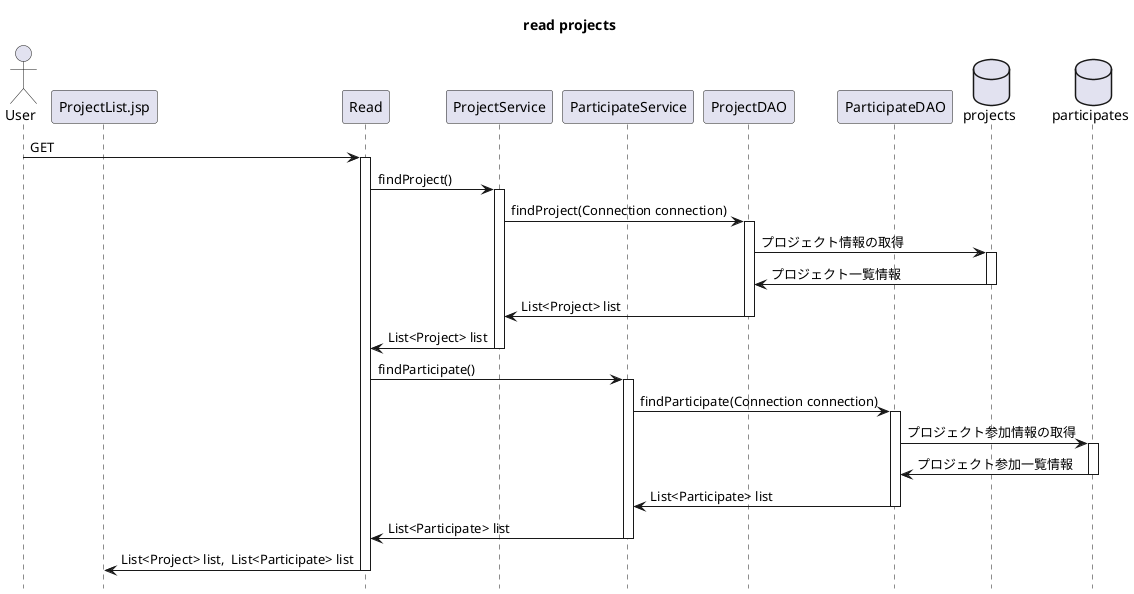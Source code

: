 @startuml

title read projects

'シーケンスの縦線の下部にシーケンスボックスを出すかどうか(hideで出さない)指定する.'
hide footbox

'アクター'
actor User as user

participant ProjectList.jsp as view
participant Read as controller
participant ProjectService as service1
participant ParticipateService as service2
participant ProjectDAO as dao1
participant ParticipateDAO as dao2
database projects as projects1
database participates as projects2


'遷移'
user -> controller :GET

activate controller
controller -> service1 :findProject()

activate service1
service1 -> dao1 :findProject(Connection connection)

activate dao1
dao1 -> projects1 :プロジェクト情報の取得
' SELECT * FROM projects WHERE status != 2 ORDER BY deadline ASC;

activate projects1
projects1 -> dao1 :プロジェクト一覧情報
deactivate projects1

dao1 -> service1 :List<Project> list
deactivate dao1

service1 -> controller :List<Project> list
deactivate service1


controller -> service2 :findParticipate()

activate service2
service2 -> dao2 :findParticipate(Connection connection)

activate dao2
dao2 -> projects2 :プロジェクト参加情報の取得
' SELECT * FROM participates INNER JOIN users ON participates.user_id = users.id;

activate projects2
projects2 -> dao2 :プロジェクト参加一覧情報
deactivate projects2

dao2 -> service2 :List<Participate> list
deactivate dao2

service2 -> controller :List<Participate> list
deactivate service2

controller -> view :List<Project> list,  List<Participate> list
deactivate controller

@enduml
